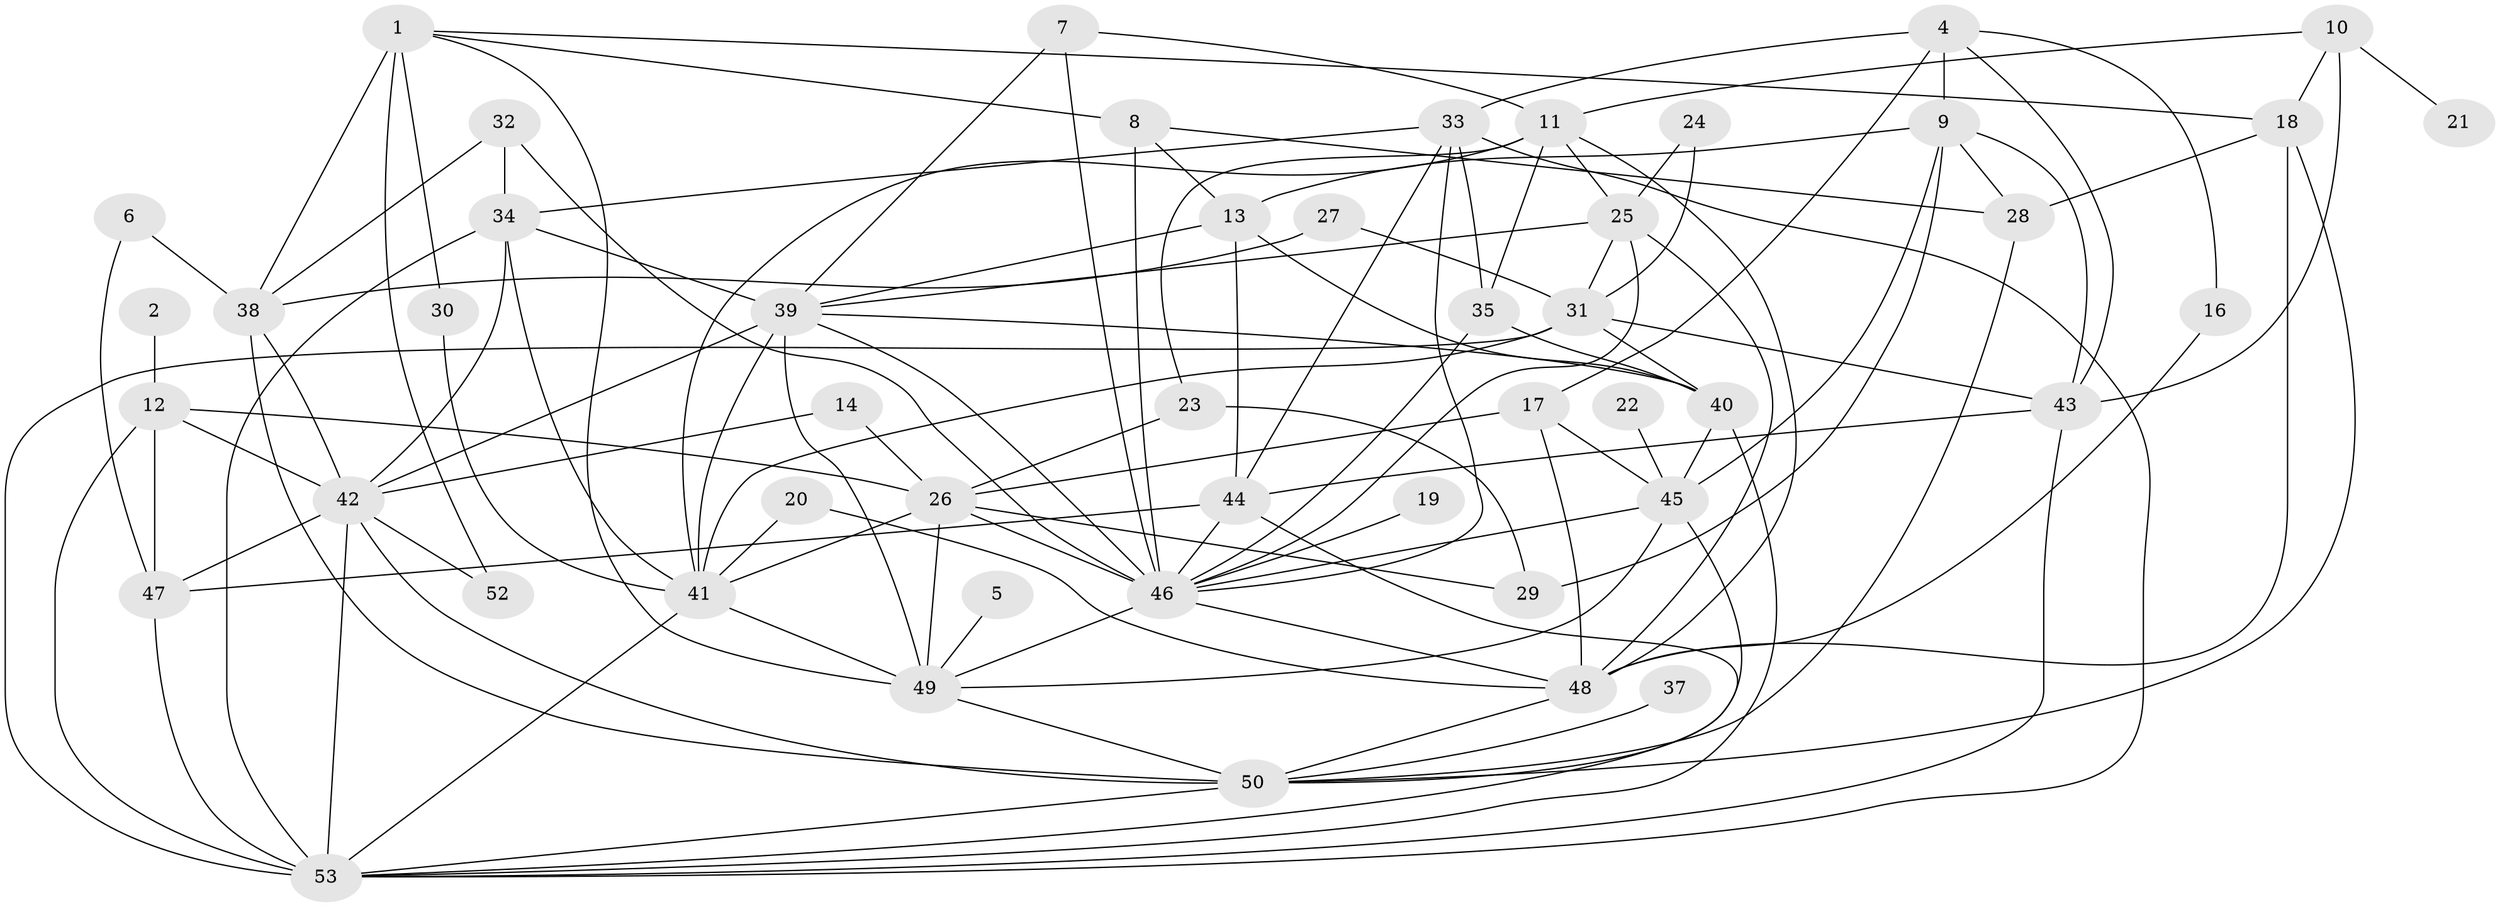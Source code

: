 // original degree distribution, {3: 0.16981132075471697, 4: 0.14150943396226415, 6: 0.10377358490566038, 1: 0.10377358490566038, 0: 0.03773584905660377, 2: 0.24528301886792453, 7: 0.03773584905660377, 5: 0.1509433962264151, 9: 0.009433962264150943}
// Generated by graph-tools (version 1.1) at 2025/49/03/09/25 03:49:09]
// undirected, 49 vertices, 119 edges
graph export_dot {
graph [start="1"]
  node [color=gray90,style=filled];
  1;
  2;
  4;
  5;
  6;
  7;
  8;
  9;
  10;
  11;
  12;
  13;
  14;
  16;
  17;
  18;
  19;
  20;
  21;
  22;
  23;
  24;
  25;
  26;
  27;
  28;
  29;
  30;
  31;
  32;
  33;
  34;
  35;
  37;
  38;
  39;
  40;
  41;
  42;
  43;
  44;
  45;
  46;
  47;
  48;
  49;
  50;
  52;
  53;
  1 -- 8 [weight=1.0];
  1 -- 18 [weight=1.0];
  1 -- 30 [weight=1.0];
  1 -- 38 [weight=2.0];
  1 -- 49 [weight=1.0];
  1 -- 52 [weight=1.0];
  2 -- 12 [weight=1.0];
  4 -- 9 [weight=1.0];
  4 -- 16 [weight=1.0];
  4 -- 17 [weight=1.0];
  4 -- 33 [weight=1.0];
  4 -- 43 [weight=1.0];
  5 -- 49 [weight=1.0];
  6 -- 38 [weight=1.0];
  6 -- 47 [weight=1.0];
  7 -- 11 [weight=1.0];
  7 -- 39 [weight=1.0];
  7 -- 46 [weight=1.0];
  8 -- 13 [weight=1.0];
  8 -- 28 [weight=1.0];
  8 -- 46 [weight=2.0];
  9 -- 13 [weight=1.0];
  9 -- 28 [weight=1.0];
  9 -- 29 [weight=1.0];
  9 -- 43 [weight=1.0];
  9 -- 45 [weight=1.0];
  10 -- 11 [weight=1.0];
  10 -- 18 [weight=1.0];
  10 -- 21 [weight=1.0];
  10 -- 43 [weight=1.0];
  11 -- 23 [weight=1.0];
  11 -- 25 [weight=1.0];
  11 -- 35 [weight=1.0];
  11 -- 41 [weight=1.0];
  11 -- 48 [weight=1.0];
  12 -- 26 [weight=1.0];
  12 -- 42 [weight=1.0];
  12 -- 47 [weight=1.0];
  12 -- 53 [weight=1.0];
  13 -- 39 [weight=1.0];
  13 -- 40 [weight=1.0];
  13 -- 44 [weight=1.0];
  14 -- 26 [weight=1.0];
  14 -- 42 [weight=1.0];
  16 -- 48 [weight=1.0];
  17 -- 26 [weight=1.0];
  17 -- 45 [weight=1.0];
  17 -- 48 [weight=1.0];
  18 -- 28 [weight=1.0];
  18 -- 48 [weight=1.0];
  18 -- 50 [weight=1.0];
  19 -- 46 [weight=1.0];
  20 -- 41 [weight=1.0];
  20 -- 48 [weight=1.0];
  22 -- 45 [weight=1.0];
  23 -- 26 [weight=1.0];
  23 -- 29 [weight=1.0];
  24 -- 25 [weight=1.0];
  24 -- 31 [weight=1.0];
  25 -- 31 [weight=1.0];
  25 -- 39 [weight=1.0];
  25 -- 46 [weight=1.0];
  25 -- 48 [weight=1.0];
  26 -- 29 [weight=1.0];
  26 -- 41 [weight=1.0];
  26 -- 46 [weight=2.0];
  26 -- 49 [weight=1.0];
  27 -- 31 [weight=1.0];
  27 -- 38 [weight=1.0];
  28 -- 50 [weight=1.0];
  30 -- 41 [weight=1.0];
  31 -- 40 [weight=1.0];
  31 -- 41 [weight=1.0];
  31 -- 43 [weight=1.0];
  31 -- 53 [weight=1.0];
  32 -- 34 [weight=1.0];
  32 -- 38 [weight=1.0];
  32 -- 46 [weight=1.0];
  33 -- 34 [weight=1.0];
  33 -- 35 [weight=1.0];
  33 -- 44 [weight=1.0];
  33 -- 46 [weight=1.0];
  33 -- 53 [weight=1.0];
  34 -- 39 [weight=1.0];
  34 -- 41 [weight=1.0];
  34 -- 42 [weight=1.0];
  34 -- 53 [weight=1.0];
  35 -- 40 [weight=1.0];
  35 -- 46 [weight=1.0];
  37 -- 50 [weight=1.0];
  38 -- 42 [weight=1.0];
  38 -- 50 [weight=1.0];
  39 -- 40 [weight=1.0];
  39 -- 41 [weight=1.0];
  39 -- 42 [weight=2.0];
  39 -- 46 [weight=1.0];
  39 -- 49 [weight=1.0];
  40 -- 45 [weight=1.0];
  40 -- 53 [weight=1.0];
  41 -- 49 [weight=2.0];
  41 -- 53 [weight=1.0];
  42 -- 47 [weight=1.0];
  42 -- 50 [weight=1.0];
  42 -- 52 [weight=1.0];
  42 -- 53 [weight=1.0];
  43 -- 44 [weight=1.0];
  43 -- 53 [weight=1.0];
  44 -- 46 [weight=1.0];
  44 -- 47 [weight=1.0];
  44 -- 53 [weight=1.0];
  45 -- 46 [weight=1.0];
  45 -- 49 [weight=1.0];
  45 -- 50 [weight=1.0];
  46 -- 48 [weight=1.0];
  46 -- 49 [weight=1.0];
  47 -- 53 [weight=2.0];
  48 -- 50 [weight=1.0];
  49 -- 50 [weight=1.0];
  50 -- 53 [weight=2.0];
}
